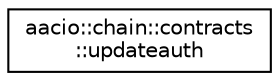 digraph "Graphical Class Hierarchy"
{
  edge [fontname="Helvetica",fontsize="10",labelfontname="Helvetica",labelfontsize="10"];
  node [fontname="Helvetica",fontsize="10",shape=record];
  rankdir="LR";
  Node0 [label="aacio::chain::contracts\l::updateauth",height=0.2,width=0.4,color="black", fillcolor="white", style="filled",URL="$structaacio_1_1chain_1_1contracts_1_1updateauth.html"];
}
